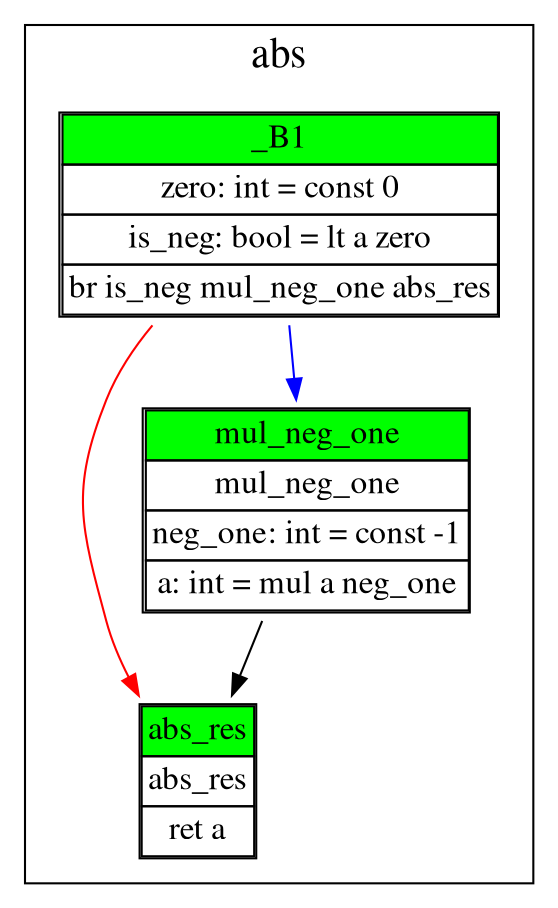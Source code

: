 digraph {
fontname="Times"
fontsize="20"
penwidth=1
node[fontsize="16" shape="box" fontname="Times"]

subgraph cluster_0 {
label = "abs"
"_B1" [label=<<table cellspacing="0">
<tr><td bgcolor="Green">_B1</td></tr>
<tr><td>zero: int = const 0</td></tr>
<tr><td>is_neg: bool = lt a zero</td></tr>
<tr><td>br is_neg mul_neg_one abs_res</td></tr>
</table>> shape="plaintext"];

"abs_res" [label=<<table cellspacing="0">
<tr><td bgcolor="Green">abs_res</td></tr>
<tr><td>abs_res</td></tr>
<tr><td>ret a</td></tr>
</table>> shape="plaintext"];

"mul_neg_one" [label=<<table cellspacing="0">
<tr><td bgcolor="Green">mul_neg_one</td></tr>
<tr><td>mul_neg_one</td></tr>
<tr><td>neg_one: int = const -1</td></tr>
<tr><td>a: int = mul a neg_one</td></tr>
</table>> shape="plaintext"];

"_B1" -> "abs_res" [color="red"];

"_B1" -> "mul_neg_one" [color="blue"];

"mul_neg_one" -> "abs_res" ;

}}
digraph {
fontname="Times"
fontsize="20"
penwidth=1
node[fontsize="16" shape="box" fontname="Times"]

subgraph cluster_0 {
label = "mod"
"_B1" [label=<<table cellspacing="0">
<tr><td bgcolor="Green">_B1</td></tr>
<tr><td>q: int = div a b</td></tr>
<tr><td>aq: int = mul b q</td></tr>
<tr><td>mod: int = sub a aq</td></tr>
<tr><td>ret mod</td></tr>
</table>> shape="plaintext"];

}}
digraph {
fontname="Times"
fontsize="20"
penwidth=1
node[fontsize="16" shape="box" fontname="Times"]

subgraph cluster_0 {
label = "gcd"
"while.body" [label=<<table cellspacing="0">
<tr><td bgcolor="Green">while.body</td></tr>
<tr><td>while.body</td></tr>
<tr><td>a: int = id b</td></tr>
<tr><td>b: int = id mod</td></tr>
<tr><td>jmp while.cond</td></tr>
</table>> shape="plaintext"];

"while.cond" [label=<<table cellspacing="0">
<tr><td bgcolor="Green">while.cond</td></tr>
<tr><td>while.cond</td></tr>
<tr><td>mod: int = mod a b</td></tr>
<tr><td>zero: int = const 0</td></tr>
<tr><td>is_term: bool = eq mod zero</td></tr>
<tr><td>br is_term while.finish while.body</td></tr>
</table>> shape="plaintext"];

"while.finish" [label=<<table cellspacing="0">
<tr><td bgcolor="Green">while.finish</td></tr>
<tr><td>while.finish</td></tr>
<tr><td>ret b</td></tr>
</table>> shape="plaintext"];

"while.body" -> "while.cond" ;

"while.cond" -> "while.body" [color="red"];

"while.cond" -> "while.finish" [color="blue"];

}}
digraph {
fontname="Times"
fontsize="20"
penwidth=1
node[fontsize="16" shape="box" fontname="Times"]

subgraph cluster_0 {
label = "lcm"
"_B1" [label=<<table cellspacing="0">
<tr><td bgcolor="Green">_B1</td></tr>
<tr><td>zero: int = const 0</td></tr>
<tr><td>a_is_zero: bool = eq a zero</td></tr>
<tr><td>br a_is_zero check_b is_good</td></tr>
</table>> shape="plaintext"];

"check_b" [label=<<table cellspacing="0">
<tr><td bgcolor="Green">check_b</td></tr>
<tr><td>check_b</td></tr>
<tr><td>b_is_zero: bool = eq b zero</td></tr>
<tr><td>br b_is_zero special_case is_good</td></tr>
</table>> shape="plaintext"];

"is_good" [label=<<table cellspacing="0">
<tr><td bgcolor="Green">is_good</td></tr>
<tr><td>is_good</td></tr>
<tr><td>ab: int = mul a b</td></tr>
<tr><td>ab: int = abs ab</td></tr>
<tr><td>gcdab: int = gcd a b</td></tr>
<tr><td>lcm: int = div ab gcdab</td></tr>
<tr><td>ret lcm</td></tr>
</table>> shape="plaintext"];

"special_case" [label=<<table cellspacing="0">
<tr><td bgcolor="Green">special_case</td></tr>
<tr><td>special_case</td></tr>
<tr><td>ret zero</td></tr>
</table>> shape="plaintext"];

"_B1" -> "check_b" [color="blue"];

"_B1" -> "is_good" [color="red"];

"check_b" -> "is_good" [color="red"];

"check_b" -> "special_case" [color="blue"];

}}
digraph {
fontname="Times"
fontsize="20"
penwidth=1
node[fontsize="16" shape="box" fontname="Times"]

subgraph cluster_0 {
label = "orders"
"for.body" [label=<<table cellspacing="0">
<tr><td bgcolor="Green">for.body</td></tr>
<tr><td>for.body</td></tr>
<tr><td>br use_lcm lcm gcd</td></tr>
</table>> shape="plaintext"];

"for.body.print" [label=<<table cellspacing="0">
<tr><td bgcolor="Green">for.body.print</td></tr>
<tr><td>for.body.print</td></tr>
<tr><td>print u ordu</td></tr>
<tr><td>one: int = const 1</td></tr>
<tr><td>u: int = add u one</td></tr>
<tr><td>jmp for.cond</td></tr>
</table>> shape="plaintext"];

"for.cond" [label=<<table cellspacing="0">
<tr><td bgcolor="Green">for.cond</td></tr>
<tr><td>for.cond</td></tr>
<tr><td>is_term: bool = eq u n</td></tr>
<tr><td>br is_term for.finish for.body</td></tr>
</table>> shape="plaintext"];

"for.finish" [label=<<table cellspacing="0">
<tr><td bgcolor="Green">for.finish</td></tr>
<tr><td>for.finish</td></tr>
<tr><td>ret</td></tr>
</table>> shape="plaintext"];

"gcd" [label=<<table cellspacing="0">
<tr><td bgcolor="Green">gcd</td></tr>
<tr><td>gcd</td></tr>
<tr><td>gcdun: int = gcd u n</td></tr>
<tr><td>ordu: int = div n gcdun</td></tr>
</table>> shape="plaintext"];

"lcm" [label=<<table cellspacing="0">
<tr><td bgcolor="Green">lcm</td></tr>
<tr><td>lcm</td></tr>
<tr><td>lcm: int = lcm u n</td></tr>
<tr><td>ordu: int = div lcm u</td></tr>
<tr><td>jmp for.body.print</td></tr>
</table>> shape="plaintext"];

"for.body" -> "gcd" [color="red"];

"for.body" -> "lcm" [color="blue"];

"for.body.print" -> "for.cond" ;

"for.cond" -> "for.body" [color="red"];

"for.cond" -> "for.finish" [color="blue"];

"gcd" -> "for.body.print" ;

"lcm" -> "for.body.print" ;

}}
digraph {
fontname="Times"
fontsize="20"
penwidth=1
node[fontsize="16" shape="box" fontname="Times"]

subgraph cluster_0 {
label = "main"
"_B1" [label=<<table cellspacing="0">
<tr><td bgcolor="Green">_B1</td></tr>
<tr><td>zero: int = const 0</td></tr>
<tr><td>u: int = const 1</td></tr>
<tr><td>n: int = abs n</td></tr>
<tr><td>print zero u</td></tr>
<tr><td>orders u n use_lcm</td></tr>
</table>> shape="plaintext"];

}}
